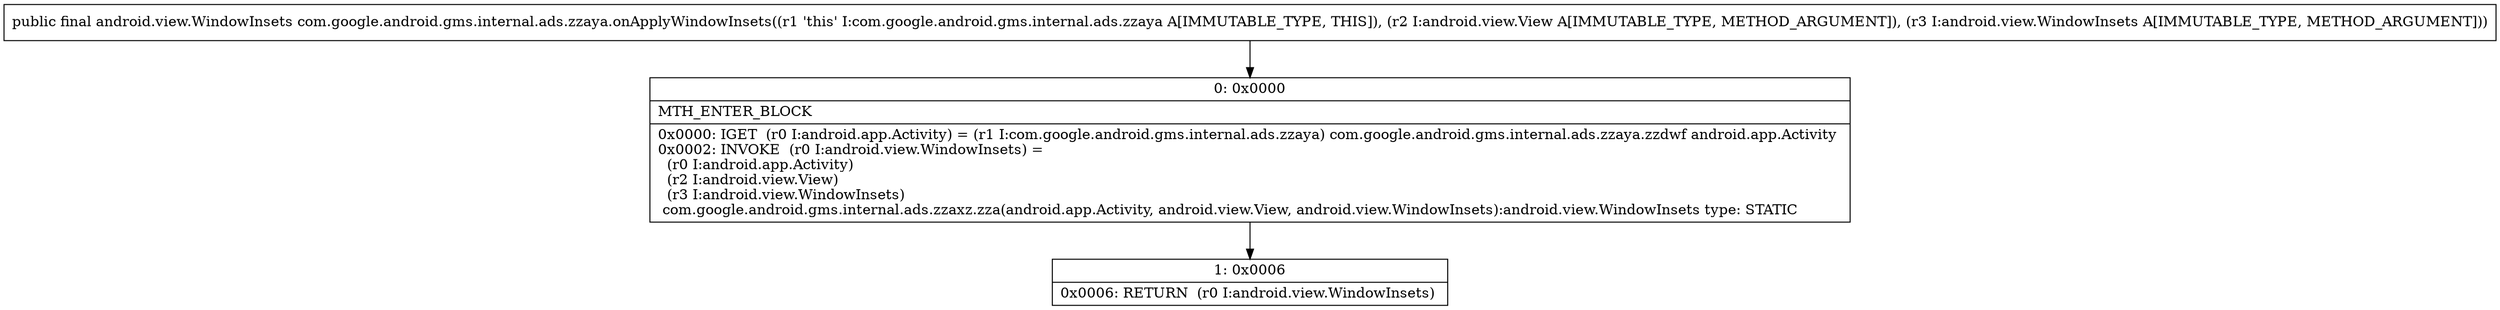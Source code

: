 digraph "CFG forcom.google.android.gms.internal.ads.zzaya.onApplyWindowInsets(Landroid\/view\/View;Landroid\/view\/WindowInsets;)Landroid\/view\/WindowInsets;" {
Node_0 [shape=record,label="{0\:\ 0x0000|MTH_ENTER_BLOCK\l|0x0000: IGET  (r0 I:android.app.Activity) = (r1 I:com.google.android.gms.internal.ads.zzaya) com.google.android.gms.internal.ads.zzaya.zzdwf android.app.Activity \l0x0002: INVOKE  (r0 I:android.view.WindowInsets) = \l  (r0 I:android.app.Activity)\l  (r2 I:android.view.View)\l  (r3 I:android.view.WindowInsets)\l com.google.android.gms.internal.ads.zzaxz.zza(android.app.Activity, android.view.View, android.view.WindowInsets):android.view.WindowInsets type: STATIC \l}"];
Node_1 [shape=record,label="{1\:\ 0x0006|0x0006: RETURN  (r0 I:android.view.WindowInsets) \l}"];
MethodNode[shape=record,label="{public final android.view.WindowInsets com.google.android.gms.internal.ads.zzaya.onApplyWindowInsets((r1 'this' I:com.google.android.gms.internal.ads.zzaya A[IMMUTABLE_TYPE, THIS]), (r2 I:android.view.View A[IMMUTABLE_TYPE, METHOD_ARGUMENT]), (r3 I:android.view.WindowInsets A[IMMUTABLE_TYPE, METHOD_ARGUMENT])) }"];
MethodNode -> Node_0;
Node_0 -> Node_1;
}

